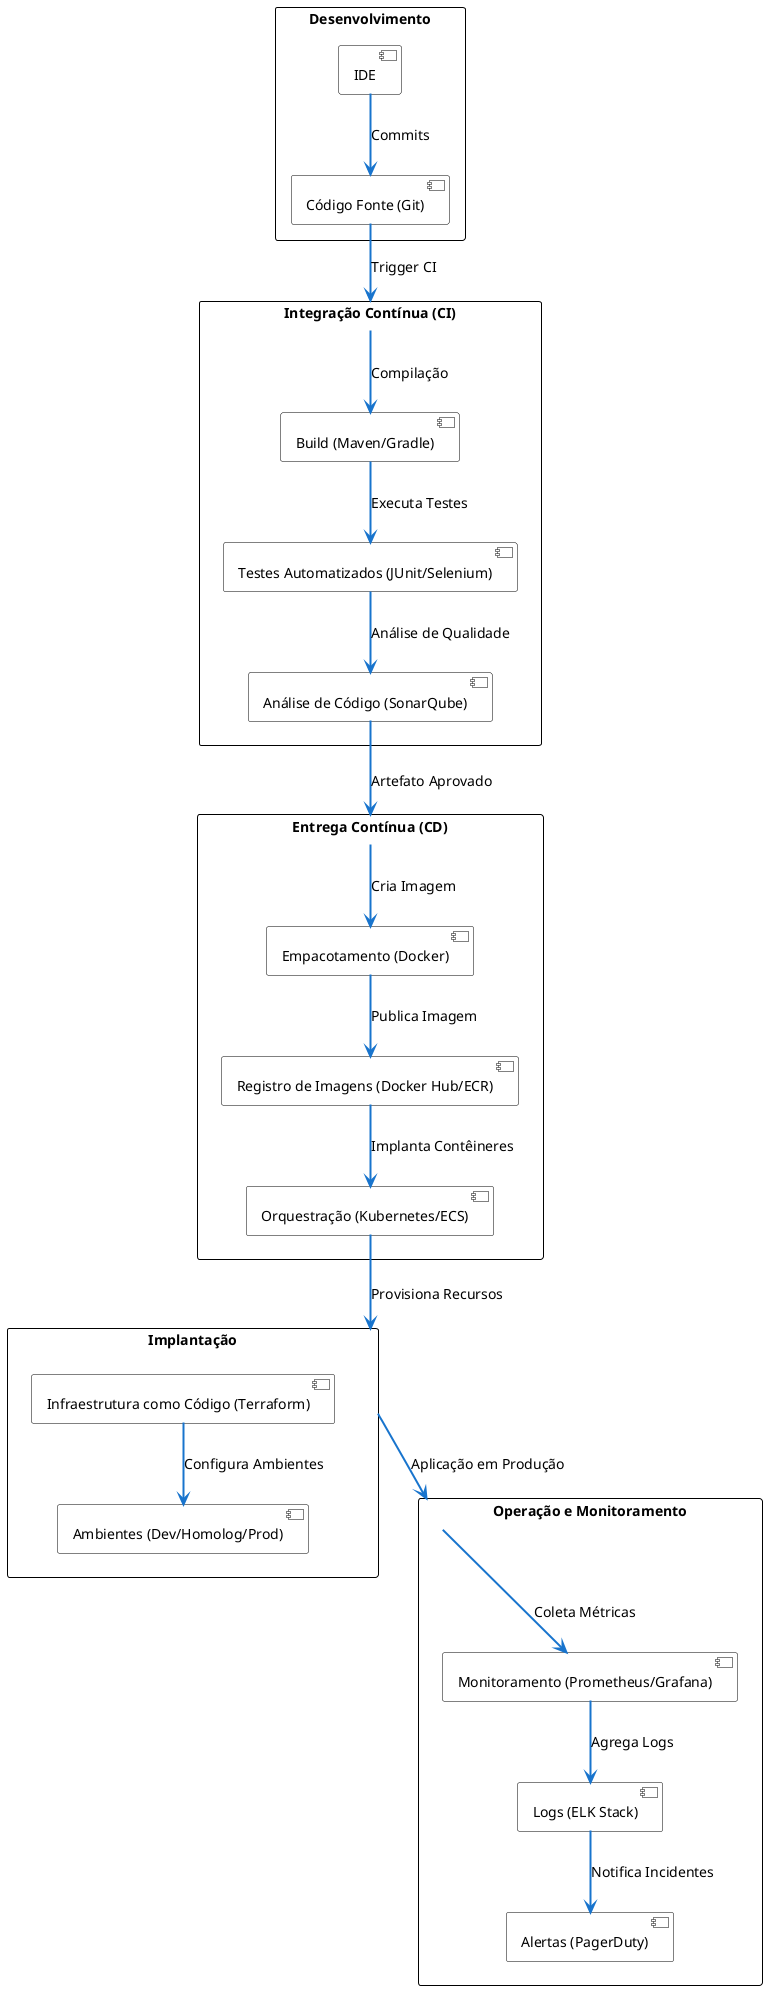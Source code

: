 @startuml

skinparam defaultFontName Arial
skinparam defaultFontSize 14
skinparam component {
  BorderColor black
  BackgroundColor #white
}
skinparam rectangle {
  BorderColor black
  BackgroundColor #white
}
skinparam arrow {
  Thickness 2
  Color #1874CD
}

rectangle "Desenvolvimento" as dev {
  component "Código Fonte (Git)" as code
  component "IDE" as ide
}

rectangle "Integração Contínua (CI)" as ci {
  component "Build (Maven/Gradle)" as build
  component "Testes Automatizados (JUnit/Selenium)" as tests
  component "Análise de Código (SonarQube)" as sonar
}

rectangle "Entrega Contínua (CD)" as cd {
  component "Empacotamento (Docker)" as package
  component "Registro de Imagens (Docker Hub/ECR)" as registry
  component "Orquestração (Kubernetes/ECS)" as orchestrate
}

rectangle "Implantação" as deploy {
  component "Infraestrutura como Código (Terraform)" as iac
  component "Ambientes (Dev/Homolog/Prod)" as envs
}

rectangle "Operação e Monitoramento" as ops {
  component "Monitoramento (Prometheus/Grafana)" as monitor
  component "Logs (ELK Stack)" as logs
  component "Alertas (PagerDuty)" as alerts
}

ide --> code : Commits
code --> ci : Trigger CI

ci --> build : Compilação
build --> tests : Executa Testes
tests --> sonar : Análise de Qualidade
sonar --> cd : Artefato Aprovado

cd --> package : Cria Imagem
package --> registry : Publica Imagem
registry --> orchestrate : Implanta Contêineres

orchestrate --> deploy : Provisiona Recursos
iac --> envs : Configura Ambientes

deploy --> ops : Aplicação em Produção
ops --> monitor : Coleta Métricas
monitor --> logs : Agrega Logs
logs --> alerts : Notifica Incidentes

@enduml
